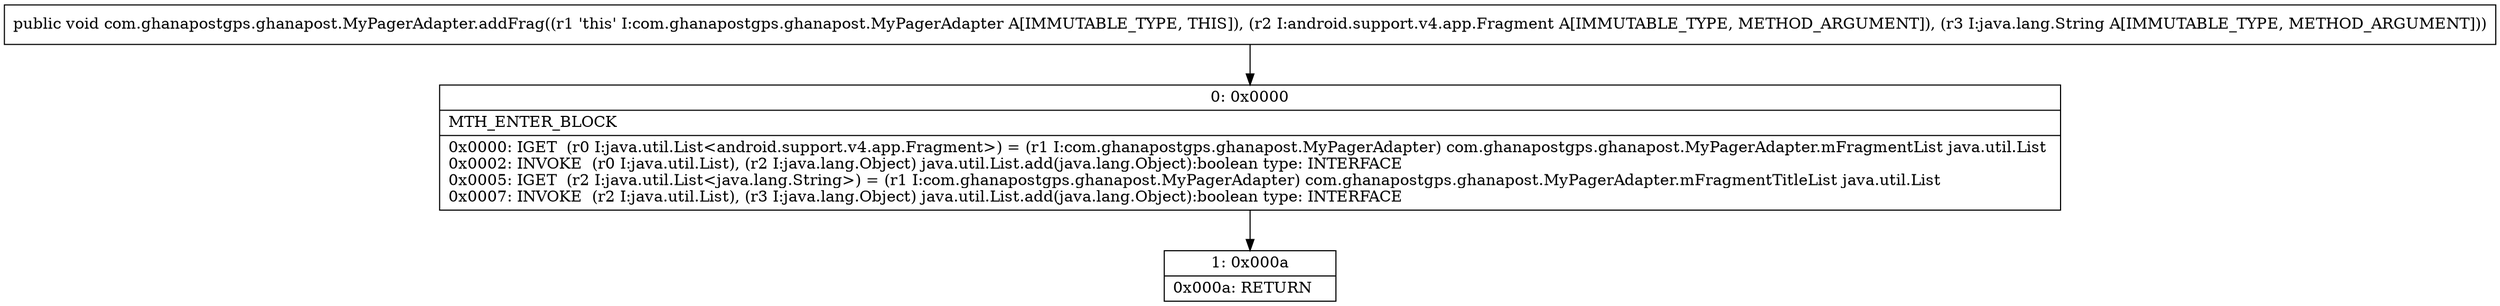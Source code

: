 digraph "CFG forcom.ghanapostgps.ghanapost.MyPagerAdapter.addFrag(Landroid\/support\/v4\/app\/Fragment;Ljava\/lang\/String;)V" {
Node_0 [shape=record,label="{0\:\ 0x0000|MTH_ENTER_BLOCK\l|0x0000: IGET  (r0 I:java.util.List\<android.support.v4.app.Fragment\>) = (r1 I:com.ghanapostgps.ghanapost.MyPagerAdapter) com.ghanapostgps.ghanapost.MyPagerAdapter.mFragmentList java.util.List \l0x0002: INVOKE  (r0 I:java.util.List), (r2 I:java.lang.Object) java.util.List.add(java.lang.Object):boolean type: INTERFACE \l0x0005: IGET  (r2 I:java.util.List\<java.lang.String\>) = (r1 I:com.ghanapostgps.ghanapost.MyPagerAdapter) com.ghanapostgps.ghanapost.MyPagerAdapter.mFragmentTitleList java.util.List \l0x0007: INVOKE  (r2 I:java.util.List), (r3 I:java.lang.Object) java.util.List.add(java.lang.Object):boolean type: INTERFACE \l}"];
Node_1 [shape=record,label="{1\:\ 0x000a|0x000a: RETURN   \l}"];
MethodNode[shape=record,label="{public void com.ghanapostgps.ghanapost.MyPagerAdapter.addFrag((r1 'this' I:com.ghanapostgps.ghanapost.MyPagerAdapter A[IMMUTABLE_TYPE, THIS]), (r2 I:android.support.v4.app.Fragment A[IMMUTABLE_TYPE, METHOD_ARGUMENT]), (r3 I:java.lang.String A[IMMUTABLE_TYPE, METHOD_ARGUMENT])) }"];
MethodNode -> Node_0;
Node_0 -> Node_1;
}

